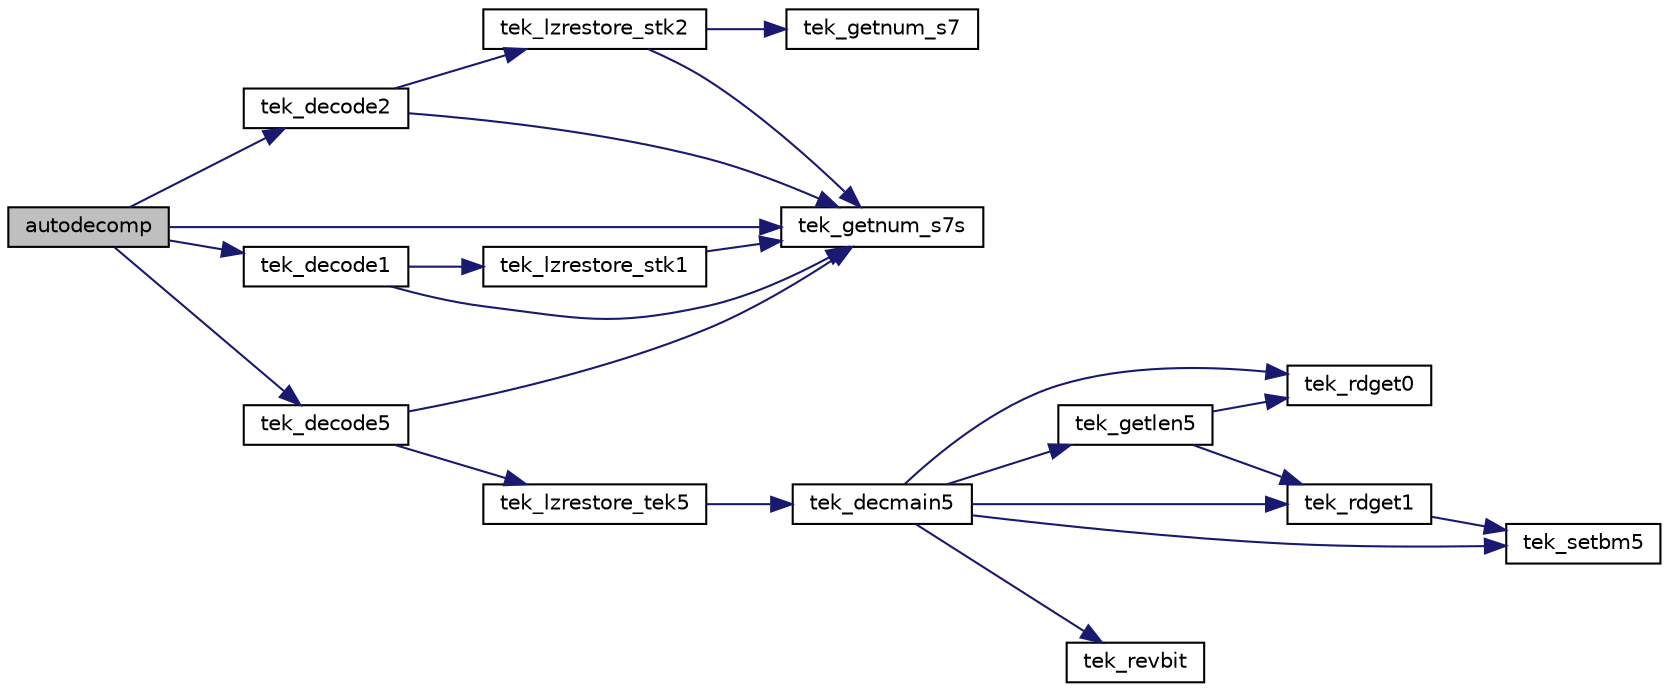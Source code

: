 digraph "autodecomp"
{
 // LATEX_PDF_SIZE
  edge [fontname="Helvetica",fontsize="10",labelfontname="Helvetica",labelfontsize="10"];
  node [fontname="Helvetica",fontsize="10",shape=record];
  rankdir="LR";
  Node1 [label="autodecomp",height=0.2,width=0.4,color="black", fillcolor="grey75", style="filled", fontcolor="black",tooltip=" "];
  Node1 -> Node2 [color="midnightblue",fontsize="10",style="solid"];
  Node2 [label="tek_decode1",height=0.2,width=0.4,color="black", fillcolor="white", style="filled",URL="$autodec___8c.html#a33eeed225ccff7762e2dc545fcd50769",tooltip=" "];
  Node2 -> Node3 [color="midnightblue",fontsize="10",style="solid"];
  Node3 [label="tek_getnum_s7s",height=0.2,width=0.4,color="black", fillcolor="white", style="filled",URL="$autodec___8c.html#a5faa80891359abc566502563e97e6761",tooltip=" "];
  Node2 -> Node4 [color="midnightblue",fontsize="10",style="solid"];
  Node4 [label="tek_lzrestore_stk1",height=0.2,width=0.4,color="black", fillcolor="white", style="filled",URL="$autodec___8c.html#aedfa1c45aeeb79cdd7b3c7c0edd3518d",tooltip=" "];
  Node4 -> Node3 [color="midnightblue",fontsize="10",style="solid"];
  Node1 -> Node5 [color="midnightblue",fontsize="10",style="solid"];
  Node5 [label="tek_decode2",height=0.2,width=0.4,color="black", fillcolor="white", style="filled",URL="$autodec___8c.html#a97a1b097510e1fc930bbc999823b0579",tooltip=" "];
  Node5 -> Node3 [color="midnightblue",fontsize="10",style="solid"];
  Node5 -> Node6 [color="midnightblue",fontsize="10",style="solid"];
  Node6 [label="tek_lzrestore_stk2",height=0.2,width=0.4,color="black", fillcolor="white", style="filled",URL="$autodec___8c.html#ac54cea4e34e29455707af40560399747",tooltip=" "];
  Node6 -> Node7 [color="midnightblue",fontsize="10",style="solid"];
  Node7 [label="tek_getnum_s7",height=0.2,width=0.4,color="black", fillcolor="white", style="filled",URL="$autodec___8c.html#a6c0b499ae2034799059f68d80fb61d01",tooltip=" "];
  Node6 -> Node3 [color="midnightblue",fontsize="10",style="solid"];
  Node1 -> Node8 [color="midnightblue",fontsize="10",style="solid"];
  Node8 [label="tek_decode5",height=0.2,width=0.4,color="black", fillcolor="white", style="filled",URL="$autodec___8c.html#abe13430f4fcd8e23761dfecbdcdd74e7",tooltip=" "];
  Node8 -> Node3 [color="midnightblue",fontsize="10",style="solid"];
  Node8 -> Node9 [color="midnightblue",fontsize="10",style="solid"];
  Node9 [label="tek_lzrestore_tek5",height=0.2,width=0.4,color="black", fillcolor="white", style="filled",URL="$autodec___8c.html#adf0a0994681380da1f81b7bfb5ca44db",tooltip=" "];
  Node9 -> Node10 [color="midnightblue",fontsize="10",style="solid"];
  Node10 [label="tek_decmain5",height=0.2,width=0.4,color="black", fillcolor="white", style="filled",URL="$autodec___8c.html#af1af9649c0ff434aafce5fa4ac0c120d",tooltip=" "];
  Node10 -> Node11 [color="midnightblue",fontsize="10",style="solid"];
  Node11 [label="tek_getlen5",height=0.2,width=0.4,color="black", fillcolor="white", style="filled",URL="$autodec___8c.html#a62bff5997b4c8b44edd54cde4d0ed647",tooltip=" "];
  Node11 -> Node12 [color="midnightblue",fontsize="10",style="solid"];
  Node12 [label="tek_rdget0",height=0.2,width=0.4,color="black", fillcolor="white", style="filled",URL="$autodec___8c.html#acbe7c667aa9821c570ff3f9f892c885d",tooltip=" "];
  Node11 -> Node13 [color="midnightblue",fontsize="10",style="solid"];
  Node13 [label="tek_rdget1",height=0.2,width=0.4,color="black", fillcolor="white", style="filled",URL="$autodec___8c.html#ad47117a8e15ddb593559472bfd1a913f",tooltip=" "];
  Node13 -> Node14 [color="midnightblue",fontsize="10",style="solid"];
  Node14 [label="tek_setbm5",height=0.2,width=0.4,color="black", fillcolor="white", style="filled",URL="$autodec___8c.html#a6dccddf1b7cc7d769e8074a44e204172",tooltip=" "];
  Node10 -> Node12 [color="midnightblue",fontsize="10",style="solid"];
  Node10 -> Node13 [color="midnightblue",fontsize="10",style="solid"];
  Node10 -> Node15 [color="midnightblue",fontsize="10",style="solid"];
  Node15 [label="tek_revbit",height=0.2,width=0.4,color="black", fillcolor="white", style="filled",URL="$autodec___8c.html#aef039e6537565330cab9657b27960b23",tooltip=" "];
  Node10 -> Node14 [color="midnightblue",fontsize="10",style="solid"];
  Node1 -> Node3 [color="midnightblue",fontsize="10",style="solid"];
}
